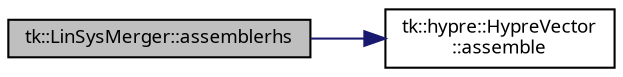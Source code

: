 digraph "tk::LinSysMerger::assemblerhs"
{
 // INTERACTIVE_SVG=YES
  bgcolor="transparent";
  edge [fontname="sans-serif",fontsize="9",labelfontname="sans-serif",labelfontsize="9"];
  node [fontname="sans-serif",fontsize="9",shape=record];
  rankdir="LR";
  Node1 [label="tk::LinSysMerger::assemblerhs",height=0.2,width=0.4,color="black", fillcolor="grey75", style="filled", fontcolor="black"];
  Node1 -> Node2 [color="midnightblue",fontsize="9",style="solid",fontname="sans-serif"];
  Node2 [label="tk::hypre::HypreVector\l::assemble",height=0.2,width=0.4,color="black",URL="$classtk_1_1hypre_1_1_hypre_vector.html#ac0428fffd8e423b0d8de48d43f26d944",tooltip="Assemble vector. "];
}
